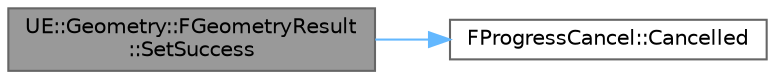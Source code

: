 digraph "UE::Geometry::FGeometryResult::SetSuccess"
{
 // INTERACTIVE_SVG=YES
 // LATEX_PDF_SIZE
  bgcolor="transparent";
  edge [fontname=Helvetica,fontsize=10,labelfontname=Helvetica,labelfontsize=10];
  node [fontname=Helvetica,fontsize=10,shape=box,height=0.2,width=0.4];
  rankdir="LR";
  Node1 [id="Node000001",label="UE::Geometry::FGeometryResult\l::SetSuccess",height=0.2,width=0.4,color="gray40", fillcolor="grey60", style="filled", fontcolor="black",tooltip="Set to Success/Failure based on bSuccess, or Cancelled if the (optional) FProgressCancel indicates th..."];
  Node1 -> Node2 [id="edge1_Node000001_Node000002",color="steelblue1",style="solid",tooltip=" "];
  Node2 [id="Node000002",label="FProgressCancel::Cancelled",height=0.2,width=0.4,color="grey40", fillcolor="white", style="filled",URL="$de/d99/classFProgressCancel.html#a09373ccf09be51de1aecb9b9afa244ec",tooltip=" "];
}
